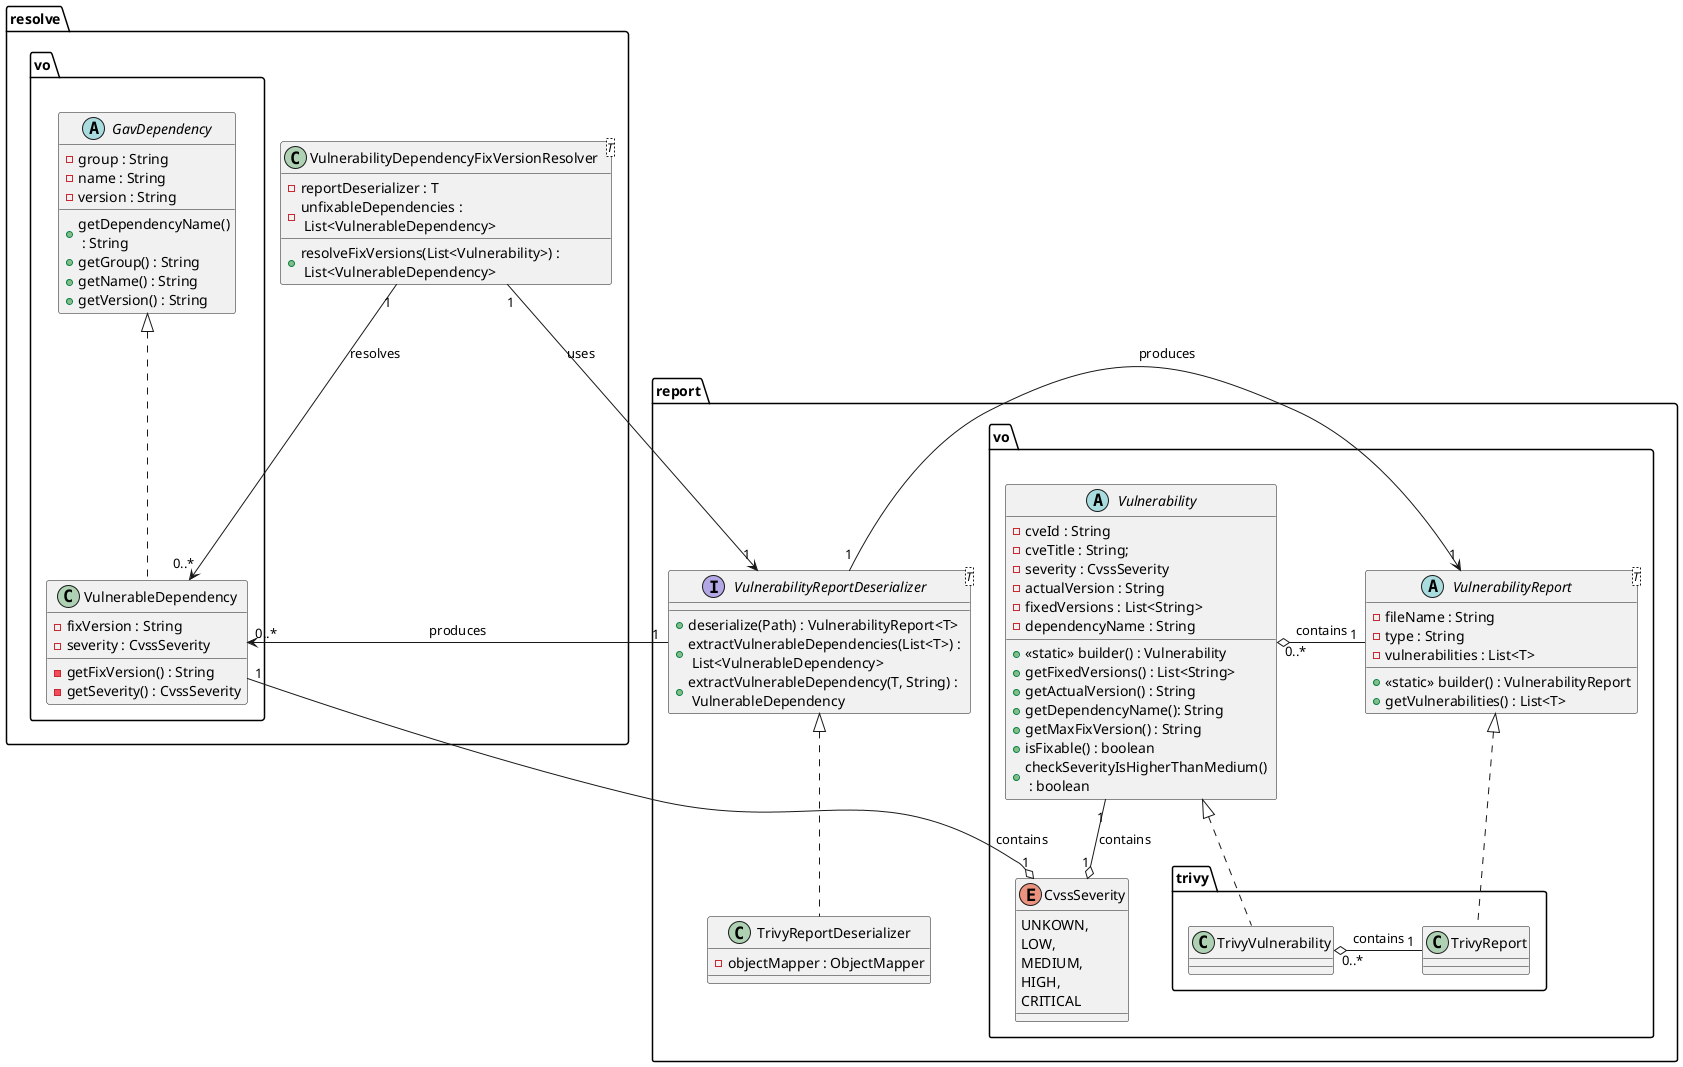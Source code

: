 @startuml
top to bottom direction


package "resolve" {
    class VulnerabilityDependencyFixVersionResolver<T> {
        - reportDeserializer : T
        - unfixableDependencies : \n List<VulnerableDependency>

        + resolveFixVersions(List<Vulnerability>) : \n List<VulnerableDependency>
    }

    package "vo"{
        abstract "GavDependency" {
            - group : String
            - name : String
            - version : String

            + getDependencyName()\n : String
            + getGroup() : String
            + getName() : String
            + getVersion() : String
        }

        class VulnerableDependency {
            - fixVersion : String
            - severity : CvssSeverity

            - getFixVersion() : String
            - getSeverity() : CvssSeverity
        }
    }
}

package "report" {
    interface VulnerabilityReportDeserializer<T> {
        + deserialize(Path) : VulnerabilityReport<T>
        + extractVulnerableDependencies(List<T>) : \n List<VulnerableDependency>
        + extractVulnerableDependency(T, String) : \n VulnerableDependency
    }

    class TrivyReportDeserializer{
        - objectMapper : ObjectMapper
    }


    package "vo"{
        package "trivy" {
            class TrivyVulnerability{
            }

            class TrivyReport{
            }
        }

        enum "CvssSeverity" {
            UNKOWN,
            LOW,
            MEDIUM,
            HIGH,
            CRITICAL
        }

        abstract Vulnerability {
            - cveId : String
            - cveTitle : String;
            - severity : CvssSeverity
            - actualVersion : String
            - fixedVersions : List<String>
            - dependencyName : String

            + <<static>> builder() : Vulnerability
            + getFixedVersions() : List<String>
            + getActualVersion() : String
            + getDependencyName(): String
            + getMaxFixVersion() : String
            + isFixable() : boolean
            + checkSeverityIsHigherThanMedium() \n : boolean
        }

        abstract VulnerabilityReport<T> {
            - fileName : String
            - type : String
            - vulnerabilities : List<T>

            + <<static>> builder() : VulnerabilityReport
            + getVulnerabilities() : List<T>
        }
    }
}

VulnerabilityReport "1" -l-o "0..*" Vulnerability : contains
TrivyReport "1" -l-o "0..*" TrivyVulnerability : contains
VulnerableDependency "1" --o "1" "CvssSeverity" : contains
Vulnerability "1" --o "1" "CvssSeverity" : contains

VulnerabilityReportDeserializer "1" -r-> "1" VulnerabilityReport : produces
VulnerabilityReportDeserializer "1" -r-> "0..*" VulnerableDependency : produces
VulnerabilityDependencyFixVersionResolver "1" --> "0..*" VulnerableDependency : resolves
VulnerabilityDependencyFixVersionResolver "1" --> "1" VulnerabilityReportDeserializer : uses

VulnerabilityReport <|.. TrivyReport
Vulnerability <|.. TrivyVulnerability
VulnerabilityReportDeserializer <|.. TrivyReportDeserializer
GavDependency <|.. VulnerableDependency

@enduml
